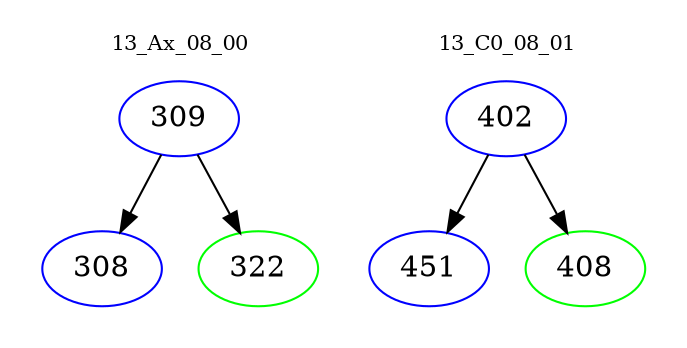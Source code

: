 digraph{
subgraph cluster_0 {
color = white
label = "13_Ax_08_00";
fontsize=10;
T0_309 [label="309", color="blue"]
T0_309 -> T0_308 [color="black"]
T0_308 [label="308", color="blue"]
T0_309 -> T0_322 [color="black"]
T0_322 [label="322", color="green"]
}
subgraph cluster_1 {
color = white
label = "13_C0_08_01";
fontsize=10;
T1_402 [label="402", color="blue"]
T1_402 -> T1_451 [color="black"]
T1_451 [label="451", color="blue"]
T1_402 -> T1_408 [color="black"]
T1_408 [label="408", color="green"]
}
}
